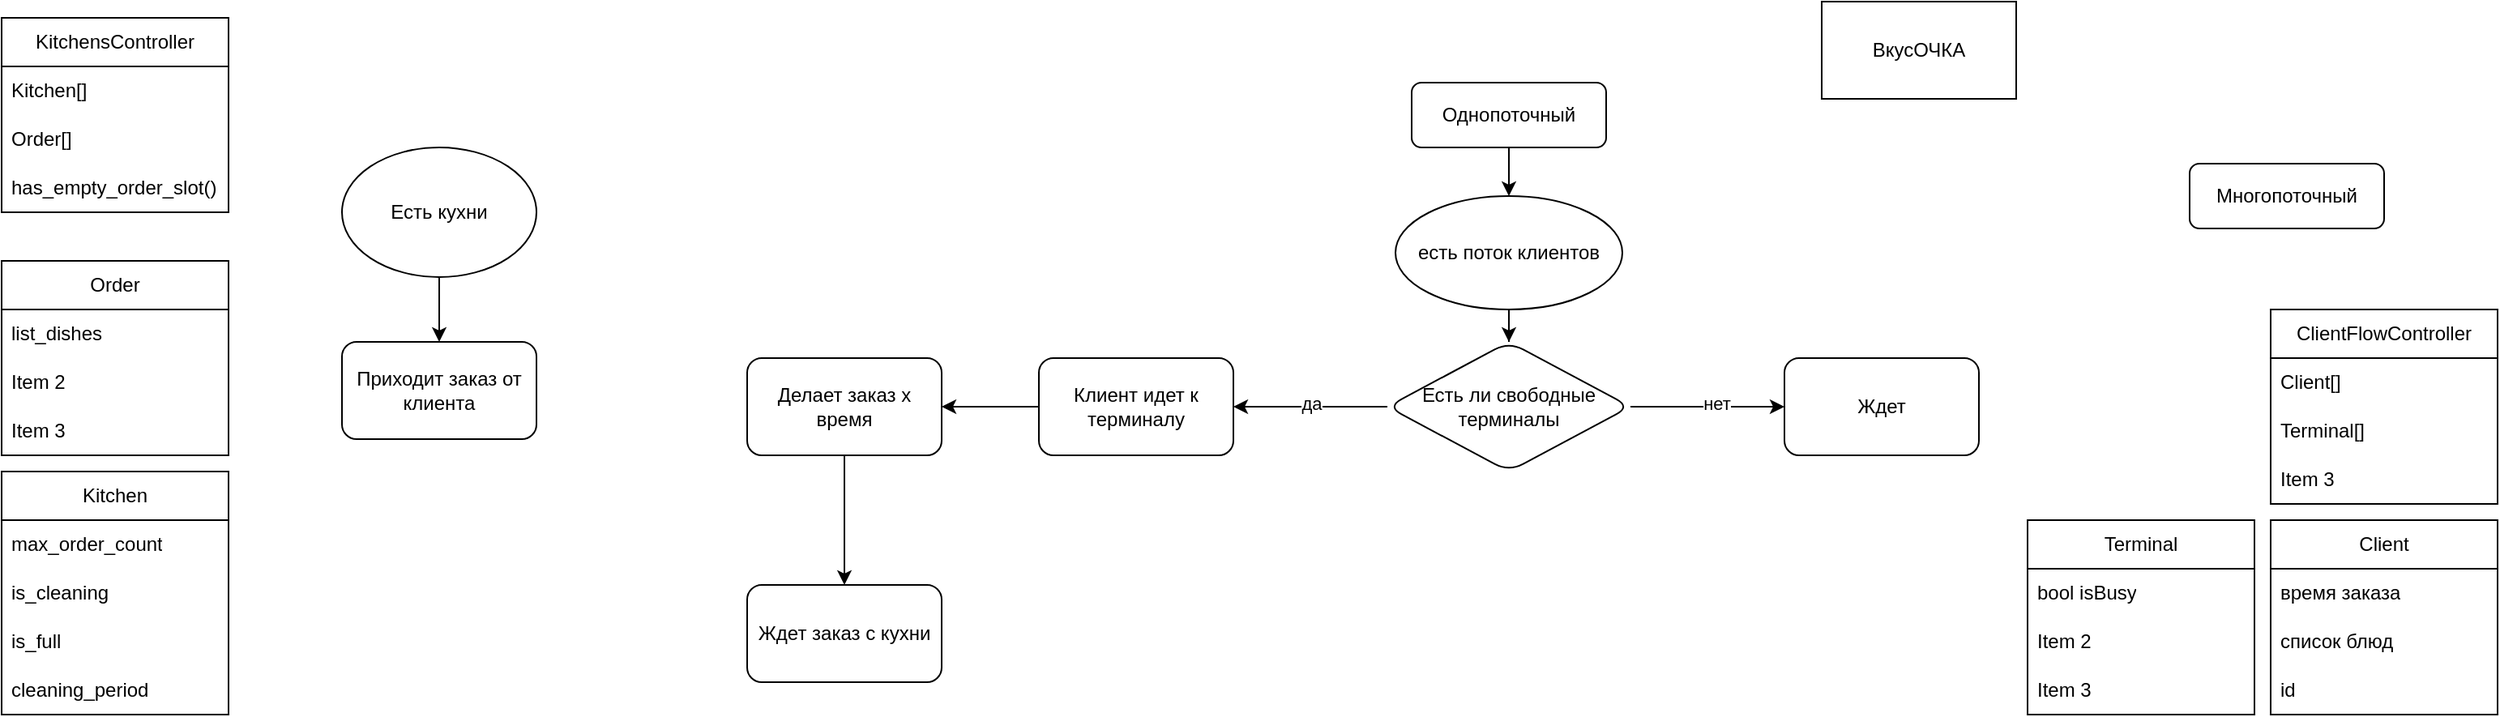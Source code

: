 <mxfile version="22.1.0" type="device">
  <diagram id="C5RBs43oDa-KdzZeNtuy" name="Page-1">
    <mxGraphModel dx="3039" dy="894" grid="1" gridSize="10" guides="1" tooltips="1" connect="1" arrows="1" fold="1" page="1" pageScale="1" pageWidth="827" pageHeight="1169" math="0" shadow="0">
      <root>
        <mxCell id="WIyWlLk6GJQsqaUBKTNV-0" />
        <mxCell id="WIyWlLk6GJQsqaUBKTNV-1" parent="WIyWlLk6GJQsqaUBKTNV-0" />
        <mxCell id="WIyWlLk6GJQsqaUBKTNV-3" value="Многопоточный" style="rounded=1;whiteSpace=wrap;html=1;fontSize=12;glass=0;strokeWidth=1;shadow=0;" parent="WIyWlLk6GJQsqaUBKTNV-1" vertex="1">
          <mxGeometry x="580" y="110" width="120" height="40" as="geometry" />
        </mxCell>
        <mxCell id="SzrbYODRmmr-el7n_5Yy-2" value="" style="edgeStyle=orthogonalEdgeStyle;rounded=0;orthogonalLoop=1;jettySize=auto;html=1;" edge="1" parent="WIyWlLk6GJQsqaUBKTNV-1" source="WIyWlLk6GJQsqaUBKTNV-12" target="SzrbYODRmmr-el7n_5Yy-1">
          <mxGeometry relative="1" as="geometry">
            <Array as="points">
              <mxPoint x="160" y="130" />
              <mxPoint x="160" y="130" />
            </Array>
          </mxGeometry>
        </mxCell>
        <mxCell id="WIyWlLk6GJQsqaUBKTNV-12" value="Однопоточный" style="rounded=1;whiteSpace=wrap;html=1;fontSize=12;glass=0;strokeWidth=1;shadow=0;" parent="WIyWlLk6GJQsqaUBKTNV-1" vertex="1">
          <mxGeometry x="100" y="60" width="120" height="40" as="geometry" />
        </mxCell>
        <mxCell id="SzrbYODRmmr-el7n_5Yy-0" value="ВкусОЧКА" style="rounded=0;whiteSpace=wrap;html=1;" vertex="1" parent="WIyWlLk6GJQsqaUBKTNV-1">
          <mxGeometry x="353" y="10" width="120" height="60" as="geometry" />
        </mxCell>
        <mxCell id="SzrbYODRmmr-el7n_5Yy-8" value="" style="edgeStyle=orthogonalEdgeStyle;rounded=0;orthogonalLoop=1;jettySize=auto;html=1;" edge="1" parent="WIyWlLk6GJQsqaUBKTNV-1" source="SzrbYODRmmr-el7n_5Yy-1" target="SzrbYODRmmr-el7n_5Yy-7">
          <mxGeometry relative="1" as="geometry" />
        </mxCell>
        <mxCell id="SzrbYODRmmr-el7n_5Yy-1" value="есть поток клиентов" style="ellipse;whiteSpace=wrap;html=1;rounded=1;glass=0;strokeWidth=1;shadow=0;" vertex="1" parent="WIyWlLk6GJQsqaUBKTNV-1">
          <mxGeometry x="90" y="130" width="140" height="70" as="geometry" />
        </mxCell>
        <mxCell id="SzrbYODRmmr-el7n_5Yy-10" value="" style="edgeStyle=orthogonalEdgeStyle;rounded=0;orthogonalLoop=1;jettySize=auto;html=1;" edge="1" parent="WIyWlLk6GJQsqaUBKTNV-1" source="SzrbYODRmmr-el7n_5Yy-7" target="SzrbYODRmmr-el7n_5Yy-9">
          <mxGeometry relative="1" as="geometry" />
        </mxCell>
        <mxCell id="SzrbYODRmmr-el7n_5Yy-11" value="да" style="edgeLabel;html=1;align=center;verticalAlign=middle;resizable=0;points=[];" vertex="1" connectable="0" parent="SzrbYODRmmr-el7n_5Yy-10">
          <mxGeometry x="-0.006" y="-2" relative="1" as="geometry">
            <mxPoint as="offset" />
          </mxGeometry>
        </mxCell>
        <mxCell id="SzrbYODRmmr-el7n_5Yy-14" value="" style="edgeStyle=orthogonalEdgeStyle;rounded=0;orthogonalLoop=1;jettySize=auto;html=1;" edge="1" parent="WIyWlLk6GJQsqaUBKTNV-1" source="SzrbYODRmmr-el7n_5Yy-7" target="SzrbYODRmmr-el7n_5Yy-13">
          <mxGeometry relative="1" as="geometry" />
        </mxCell>
        <mxCell id="SzrbYODRmmr-el7n_5Yy-15" value="нет" style="edgeLabel;html=1;align=center;verticalAlign=middle;resizable=0;points=[];" vertex="1" connectable="0" parent="SzrbYODRmmr-el7n_5Yy-14">
          <mxGeometry x="0.118" y="2" relative="1" as="geometry">
            <mxPoint as="offset" />
          </mxGeometry>
        </mxCell>
        <mxCell id="SzrbYODRmmr-el7n_5Yy-7" value="Есть ли свободные терминалы" style="rhombus;whiteSpace=wrap;html=1;rounded=1;glass=0;strokeWidth=1;shadow=0;" vertex="1" parent="WIyWlLk6GJQsqaUBKTNV-1">
          <mxGeometry x="85" y="220" width="150" height="80" as="geometry" />
        </mxCell>
        <mxCell id="SzrbYODRmmr-el7n_5Yy-21" value="" style="edgeStyle=orthogonalEdgeStyle;rounded=0;orthogonalLoop=1;jettySize=auto;html=1;" edge="1" parent="WIyWlLk6GJQsqaUBKTNV-1" source="SzrbYODRmmr-el7n_5Yy-9" target="SzrbYODRmmr-el7n_5Yy-20">
          <mxGeometry relative="1" as="geometry" />
        </mxCell>
        <mxCell id="SzrbYODRmmr-el7n_5Yy-9" value="Клиент идет к терминалу" style="whiteSpace=wrap;html=1;rounded=1;glass=0;strokeWidth=1;shadow=0;" vertex="1" parent="WIyWlLk6GJQsqaUBKTNV-1">
          <mxGeometry x="-130" y="230" width="120" height="60" as="geometry" />
        </mxCell>
        <mxCell id="SzrbYODRmmr-el7n_5Yy-13" value="Ждет" style="whiteSpace=wrap;html=1;rounded=1;glass=0;strokeWidth=1;shadow=0;" vertex="1" parent="WIyWlLk6GJQsqaUBKTNV-1">
          <mxGeometry x="330" y="230" width="120" height="60" as="geometry" />
        </mxCell>
        <mxCell id="SzrbYODRmmr-el7n_5Yy-16" value="ClientFlowController" style="swimlane;fontStyle=0;childLayout=stackLayout;horizontal=1;startSize=30;horizontalStack=0;resizeParent=1;resizeParentMax=0;resizeLast=0;collapsible=1;marginBottom=0;whiteSpace=wrap;html=1;" vertex="1" parent="WIyWlLk6GJQsqaUBKTNV-1">
          <mxGeometry x="630" y="200" width="140" height="120" as="geometry" />
        </mxCell>
        <mxCell id="SzrbYODRmmr-el7n_5Yy-17" value="Client[]" style="text;strokeColor=none;fillColor=none;align=left;verticalAlign=middle;spacingLeft=4;spacingRight=4;overflow=hidden;points=[[0,0.5],[1,0.5]];portConstraint=eastwest;rotatable=0;whiteSpace=wrap;html=1;" vertex="1" parent="SzrbYODRmmr-el7n_5Yy-16">
          <mxGeometry y="30" width="140" height="30" as="geometry" />
        </mxCell>
        <mxCell id="SzrbYODRmmr-el7n_5Yy-18" value="Terminal[]" style="text;strokeColor=none;fillColor=none;align=left;verticalAlign=middle;spacingLeft=4;spacingRight=4;overflow=hidden;points=[[0,0.5],[1,0.5]];portConstraint=eastwest;rotatable=0;whiteSpace=wrap;html=1;" vertex="1" parent="SzrbYODRmmr-el7n_5Yy-16">
          <mxGeometry y="60" width="140" height="30" as="geometry" />
        </mxCell>
        <mxCell id="SzrbYODRmmr-el7n_5Yy-19" value="Item 3" style="text;strokeColor=none;fillColor=none;align=left;verticalAlign=middle;spacingLeft=4;spacingRight=4;overflow=hidden;points=[[0,0.5],[1,0.5]];portConstraint=eastwest;rotatable=0;whiteSpace=wrap;html=1;" vertex="1" parent="SzrbYODRmmr-el7n_5Yy-16">
          <mxGeometry y="90" width="140" height="30" as="geometry" />
        </mxCell>
        <mxCell id="SzrbYODRmmr-el7n_5Yy-31" value="" style="edgeStyle=orthogonalEdgeStyle;rounded=0;orthogonalLoop=1;jettySize=auto;html=1;" edge="1" parent="WIyWlLk6GJQsqaUBKTNV-1" source="SzrbYODRmmr-el7n_5Yy-20" target="SzrbYODRmmr-el7n_5Yy-30">
          <mxGeometry relative="1" as="geometry" />
        </mxCell>
        <mxCell id="SzrbYODRmmr-el7n_5Yy-20" value="Делает заказ х время" style="whiteSpace=wrap;html=1;rounded=1;glass=0;strokeWidth=1;shadow=0;" vertex="1" parent="WIyWlLk6GJQsqaUBKTNV-1">
          <mxGeometry x="-310" y="230" width="120" height="60" as="geometry" />
        </mxCell>
        <mxCell id="SzrbYODRmmr-el7n_5Yy-22" value="Client" style="swimlane;fontStyle=0;childLayout=stackLayout;horizontal=1;startSize=30;horizontalStack=0;resizeParent=1;resizeParentMax=0;resizeLast=0;collapsible=1;marginBottom=0;whiteSpace=wrap;html=1;" vertex="1" parent="WIyWlLk6GJQsqaUBKTNV-1">
          <mxGeometry x="630" y="330" width="140" height="120" as="geometry" />
        </mxCell>
        <mxCell id="SzrbYODRmmr-el7n_5Yy-23" value="время заказа" style="text;strokeColor=none;fillColor=none;align=left;verticalAlign=middle;spacingLeft=4;spacingRight=4;overflow=hidden;points=[[0,0.5],[1,0.5]];portConstraint=eastwest;rotatable=0;whiteSpace=wrap;html=1;" vertex="1" parent="SzrbYODRmmr-el7n_5Yy-22">
          <mxGeometry y="30" width="140" height="30" as="geometry" />
        </mxCell>
        <mxCell id="SzrbYODRmmr-el7n_5Yy-24" value="список блюд" style="text;strokeColor=none;fillColor=none;align=left;verticalAlign=middle;spacingLeft=4;spacingRight=4;overflow=hidden;points=[[0,0.5],[1,0.5]];portConstraint=eastwest;rotatable=0;whiteSpace=wrap;html=1;" vertex="1" parent="SzrbYODRmmr-el7n_5Yy-22">
          <mxGeometry y="60" width="140" height="30" as="geometry" />
        </mxCell>
        <mxCell id="SzrbYODRmmr-el7n_5Yy-25" value="id" style="text;strokeColor=none;fillColor=none;align=left;verticalAlign=middle;spacingLeft=4;spacingRight=4;overflow=hidden;points=[[0,0.5],[1,0.5]];portConstraint=eastwest;rotatable=0;whiteSpace=wrap;html=1;" vertex="1" parent="SzrbYODRmmr-el7n_5Yy-22">
          <mxGeometry y="90" width="140" height="30" as="geometry" />
        </mxCell>
        <mxCell id="SzrbYODRmmr-el7n_5Yy-26" value="Terminal" style="swimlane;fontStyle=0;childLayout=stackLayout;horizontal=1;startSize=30;horizontalStack=0;resizeParent=1;resizeParentMax=0;resizeLast=0;collapsible=1;marginBottom=0;whiteSpace=wrap;html=1;" vertex="1" parent="WIyWlLk6GJQsqaUBKTNV-1">
          <mxGeometry x="480" y="330" width="140" height="120" as="geometry" />
        </mxCell>
        <mxCell id="SzrbYODRmmr-el7n_5Yy-27" value="bool isBusy" style="text;strokeColor=none;fillColor=none;align=left;verticalAlign=middle;spacingLeft=4;spacingRight=4;overflow=hidden;points=[[0,0.5],[1,0.5]];portConstraint=eastwest;rotatable=0;whiteSpace=wrap;html=1;" vertex="1" parent="SzrbYODRmmr-el7n_5Yy-26">
          <mxGeometry y="30" width="140" height="30" as="geometry" />
        </mxCell>
        <mxCell id="SzrbYODRmmr-el7n_5Yy-28" value="Item 2" style="text;strokeColor=none;fillColor=none;align=left;verticalAlign=middle;spacingLeft=4;spacingRight=4;overflow=hidden;points=[[0,0.5],[1,0.5]];portConstraint=eastwest;rotatable=0;whiteSpace=wrap;html=1;" vertex="1" parent="SzrbYODRmmr-el7n_5Yy-26">
          <mxGeometry y="60" width="140" height="30" as="geometry" />
        </mxCell>
        <mxCell id="SzrbYODRmmr-el7n_5Yy-29" value="Item 3" style="text;strokeColor=none;fillColor=none;align=left;verticalAlign=middle;spacingLeft=4;spacingRight=4;overflow=hidden;points=[[0,0.5],[1,0.5]];portConstraint=eastwest;rotatable=0;whiteSpace=wrap;html=1;" vertex="1" parent="SzrbYODRmmr-el7n_5Yy-26">
          <mxGeometry y="90" width="140" height="30" as="geometry" />
        </mxCell>
        <mxCell id="SzrbYODRmmr-el7n_5Yy-30" value="Ждет заказ с кухни" style="whiteSpace=wrap;html=1;rounded=1;glass=0;strokeWidth=1;shadow=0;" vertex="1" parent="WIyWlLk6GJQsqaUBKTNV-1">
          <mxGeometry x="-310" y="370" width="120" height="60" as="geometry" />
        </mxCell>
        <mxCell id="SzrbYODRmmr-el7n_5Yy-34" style="edgeStyle=orthogonalEdgeStyle;rounded=0;orthogonalLoop=1;jettySize=auto;html=1;entryX=0.5;entryY=0;entryDx=0;entryDy=0;" edge="1" parent="WIyWlLk6GJQsqaUBKTNV-1" source="SzrbYODRmmr-el7n_5Yy-32" target="SzrbYODRmmr-el7n_5Yy-33">
          <mxGeometry relative="1" as="geometry" />
        </mxCell>
        <mxCell id="SzrbYODRmmr-el7n_5Yy-32" value="Есть кухни" style="ellipse;whiteSpace=wrap;html=1;" vertex="1" parent="WIyWlLk6GJQsqaUBKTNV-1">
          <mxGeometry x="-560" y="100" width="120" height="80" as="geometry" />
        </mxCell>
        <mxCell id="SzrbYODRmmr-el7n_5Yy-33" value="Приходит заказ от клиента" style="rounded=1;whiteSpace=wrap;html=1;" vertex="1" parent="WIyWlLk6GJQsqaUBKTNV-1">
          <mxGeometry x="-560" y="220" width="120" height="60" as="geometry" />
        </mxCell>
        <mxCell id="SzrbYODRmmr-el7n_5Yy-35" value="Order" style="swimlane;fontStyle=0;childLayout=stackLayout;horizontal=1;startSize=30;horizontalStack=0;resizeParent=1;resizeParentMax=0;resizeLast=0;collapsible=1;marginBottom=0;whiteSpace=wrap;html=1;" vertex="1" parent="WIyWlLk6GJQsqaUBKTNV-1">
          <mxGeometry x="-770" y="170" width="140" height="120" as="geometry" />
        </mxCell>
        <mxCell id="SzrbYODRmmr-el7n_5Yy-36" value="list_dishes" style="text;strokeColor=none;fillColor=none;align=left;verticalAlign=middle;spacingLeft=4;spacingRight=4;overflow=hidden;points=[[0,0.5],[1,0.5]];portConstraint=eastwest;rotatable=0;whiteSpace=wrap;html=1;" vertex="1" parent="SzrbYODRmmr-el7n_5Yy-35">
          <mxGeometry y="30" width="140" height="30" as="geometry" />
        </mxCell>
        <mxCell id="SzrbYODRmmr-el7n_5Yy-37" value="Item 2" style="text;strokeColor=none;fillColor=none;align=left;verticalAlign=middle;spacingLeft=4;spacingRight=4;overflow=hidden;points=[[0,0.5],[1,0.5]];portConstraint=eastwest;rotatable=0;whiteSpace=wrap;html=1;" vertex="1" parent="SzrbYODRmmr-el7n_5Yy-35">
          <mxGeometry y="60" width="140" height="30" as="geometry" />
        </mxCell>
        <mxCell id="SzrbYODRmmr-el7n_5Yy-38" value="Item 3" style="text;strokeColor=none;fillColor=none;align=left;verticalAlign=middle;spacingLeft=4;spacingRight=4;overflow=hidden;points=[[0,0.5],[1,0.5]];portConstraint=eastwest;rotatable=0;whiteSpace=wrap;html=1;" vertex="1" parent="SzrbYODRmmr-el7n_5Yy-35">
          <mxGeometry y="90" width="140" height="30" as="geometry" />
        </mxCell>
        <mxCell id="SzrbYODRmmr-el7n_5Yy-39" value="KitchensController" style="swimlane;fontStyle=0;childLayout=stackLayout;horizontal=1;startSize=30;horizontalStack=0;resizeParent=1;resizeParentMax=0;resizeLast=0;collapsible=1;marginBottom=0;whiteSpace=wrap;html=1;" vertex="1" parent="WIyWlLk6GJQsqaUBKTNV-1">
          <mxGeometry x="-770" y="20" width="140" height="120" as="geometry" />
        </mxCell>
        <mxCell id="SzrbYODRmmr-el7n_5Yy-40" value="Kitchen[]" style="text;strokeColor=none;fillColor=none;align=left;verticalAlign=middle;spacingLeft=4;spacingRight=4;overflow=hidden;points=[[0,0.5],[1,0.5]];portConstraint=eastwest;rotatable=0;whiteSpace=wrap;html=1;" vertex="1" parent="SzrbYODRmmr-el7n_5Yy-39">
          <mxGeometry y="30" width="140" height="30" as="geometry" />
        </mxCell>
        <mxCell id="SzrbYODRmmr-el7n_5Yy-41" value="Order[]" style="text;strokeColor=none;fillColor=none;align=left;verticalAlign=middle;spacingLeft=4;spacingRight=4;overflow=hidden;points=[[0,0.5],[1,0.5]];portConstraint=eastwest;rotatable=0;whiteSpace=wrap;html=1;" vertex="1" parent="SzrbYODRmmr-el7n_5Yy-39">
          <mxGeometry y="60" width="140" height="30" as="geometry" />
        </mxCell>
        <mxCell id="SzrbYODRmmr-el7n_5Yy-42" value="has_empty_order_slot()" style="text;strokeColor=none;fillColor=none;align=left;verticalAlign=middle;spacingLeft=4;spacingRight=4;overflow=hidden;points=[[0,0.5],[1,0.5]];portConstraint=eastwest;rotatable=0;whiteSpace=wrap;html=1;" vertex="1" parent="SzrbYODRmmr-el7n_5Yy-39">
          <mxGeometry y="90" width="140" height="30" as="geometry" />
        </mxCell>
        <mxCell id="SzrbYODRmmr-el7n_5Yy-43" value="Kitchen" style="swimlane;fontStyle=0;childLayout=stackLayout;horizontal=1;startSize=30;horizontalStack=0;resizeParent=1;resizeParentMax=0;resizeLast=0;collapsible=1;marginBottom=0;whiteSpace=wrap;html=1;" vertex="1" parent="WIyWlLk6GJQsqaUBKTNV-1">
          <mxGeometry x="-770" y="300" width="140" height="150" as="geometry" />
        </mxCell>
        <mxCell id="SzrbYODRmmr-el7n_5Yy-44" value="max_order_count" style="text;strokeColor=none;fillColor=none;align=left;verticalAlign=middle;spacingLeft=4;spacingRight=4;overflow=hidden;points=[[0,0.5],[1,0.5]];portConstraint=eastwest;rotatable=0;whiteSpace=wrap;html=1;" vertex="1" parent="SzrbYODRmmr-el7n_5Yy-43">
          <mxGeometry y="30" width="140" height="30" as="geometry" />
        </mxCell>
        <mxCell id="SzrbYODRmmr-el7n_5Yy-45" value="is_cleaning" style="text;strokeColor=none;fillColor=none;align=left;verticalAlign=middle;spacingLeft=4;spacingRight=4;overflow=hidden;points=[[0,0.5],[1,0.5]];portConstraint=eastwest;rotatable=0;whiteSpace=wrap;html=1;" vertex="1" parent="SzrbYODRmmr-el7n_5Yy-43">
          <mxGeometry y="60" width="140" height="30" as="geometry" />
        </mxCell>
        <mxCell id="SzrbYODRmmr-el7n_5Yy-48" value="is_full" style="text;strokeColor=none;fillColor=none;align=left;verticalAlign=middle;spacingLeft=4;spacingRight=4;overflow=hidden;points=[[0,0.5],[1,0.5]];portConstraint=eastwest;rotatable=0;whiteSpace=wrap;html=1;" vertex="1" parent="SzrbYODRmmr-el7n_5Yy-43">
          <mxGeometry y="90" width="140" height="30" as="geometry" />
        </mxCell>
        <mxCell id="SzrbYODRmmr-el7n_5Yy-49" value="cleaning_period" style="text;strokeColor=none;fillColor=none;align=left;verticalAlign=middle;spacingLeft=4;spacingRight=4;overflow=hidden;points=[[0,0.5],[1,0.5]];portConstraint=eastwest;rotatable=0;whiteSpace=wrap;html=1;" vertex="1" parent="SzrbYODRmmr-el7n_5Yy-43">
          <mxGeometry y="120" width="140" height="30" as="geometry" />
        </mxCell>
      </root>
    </mxGraphModel>
  </diagram>
</mxfile>
